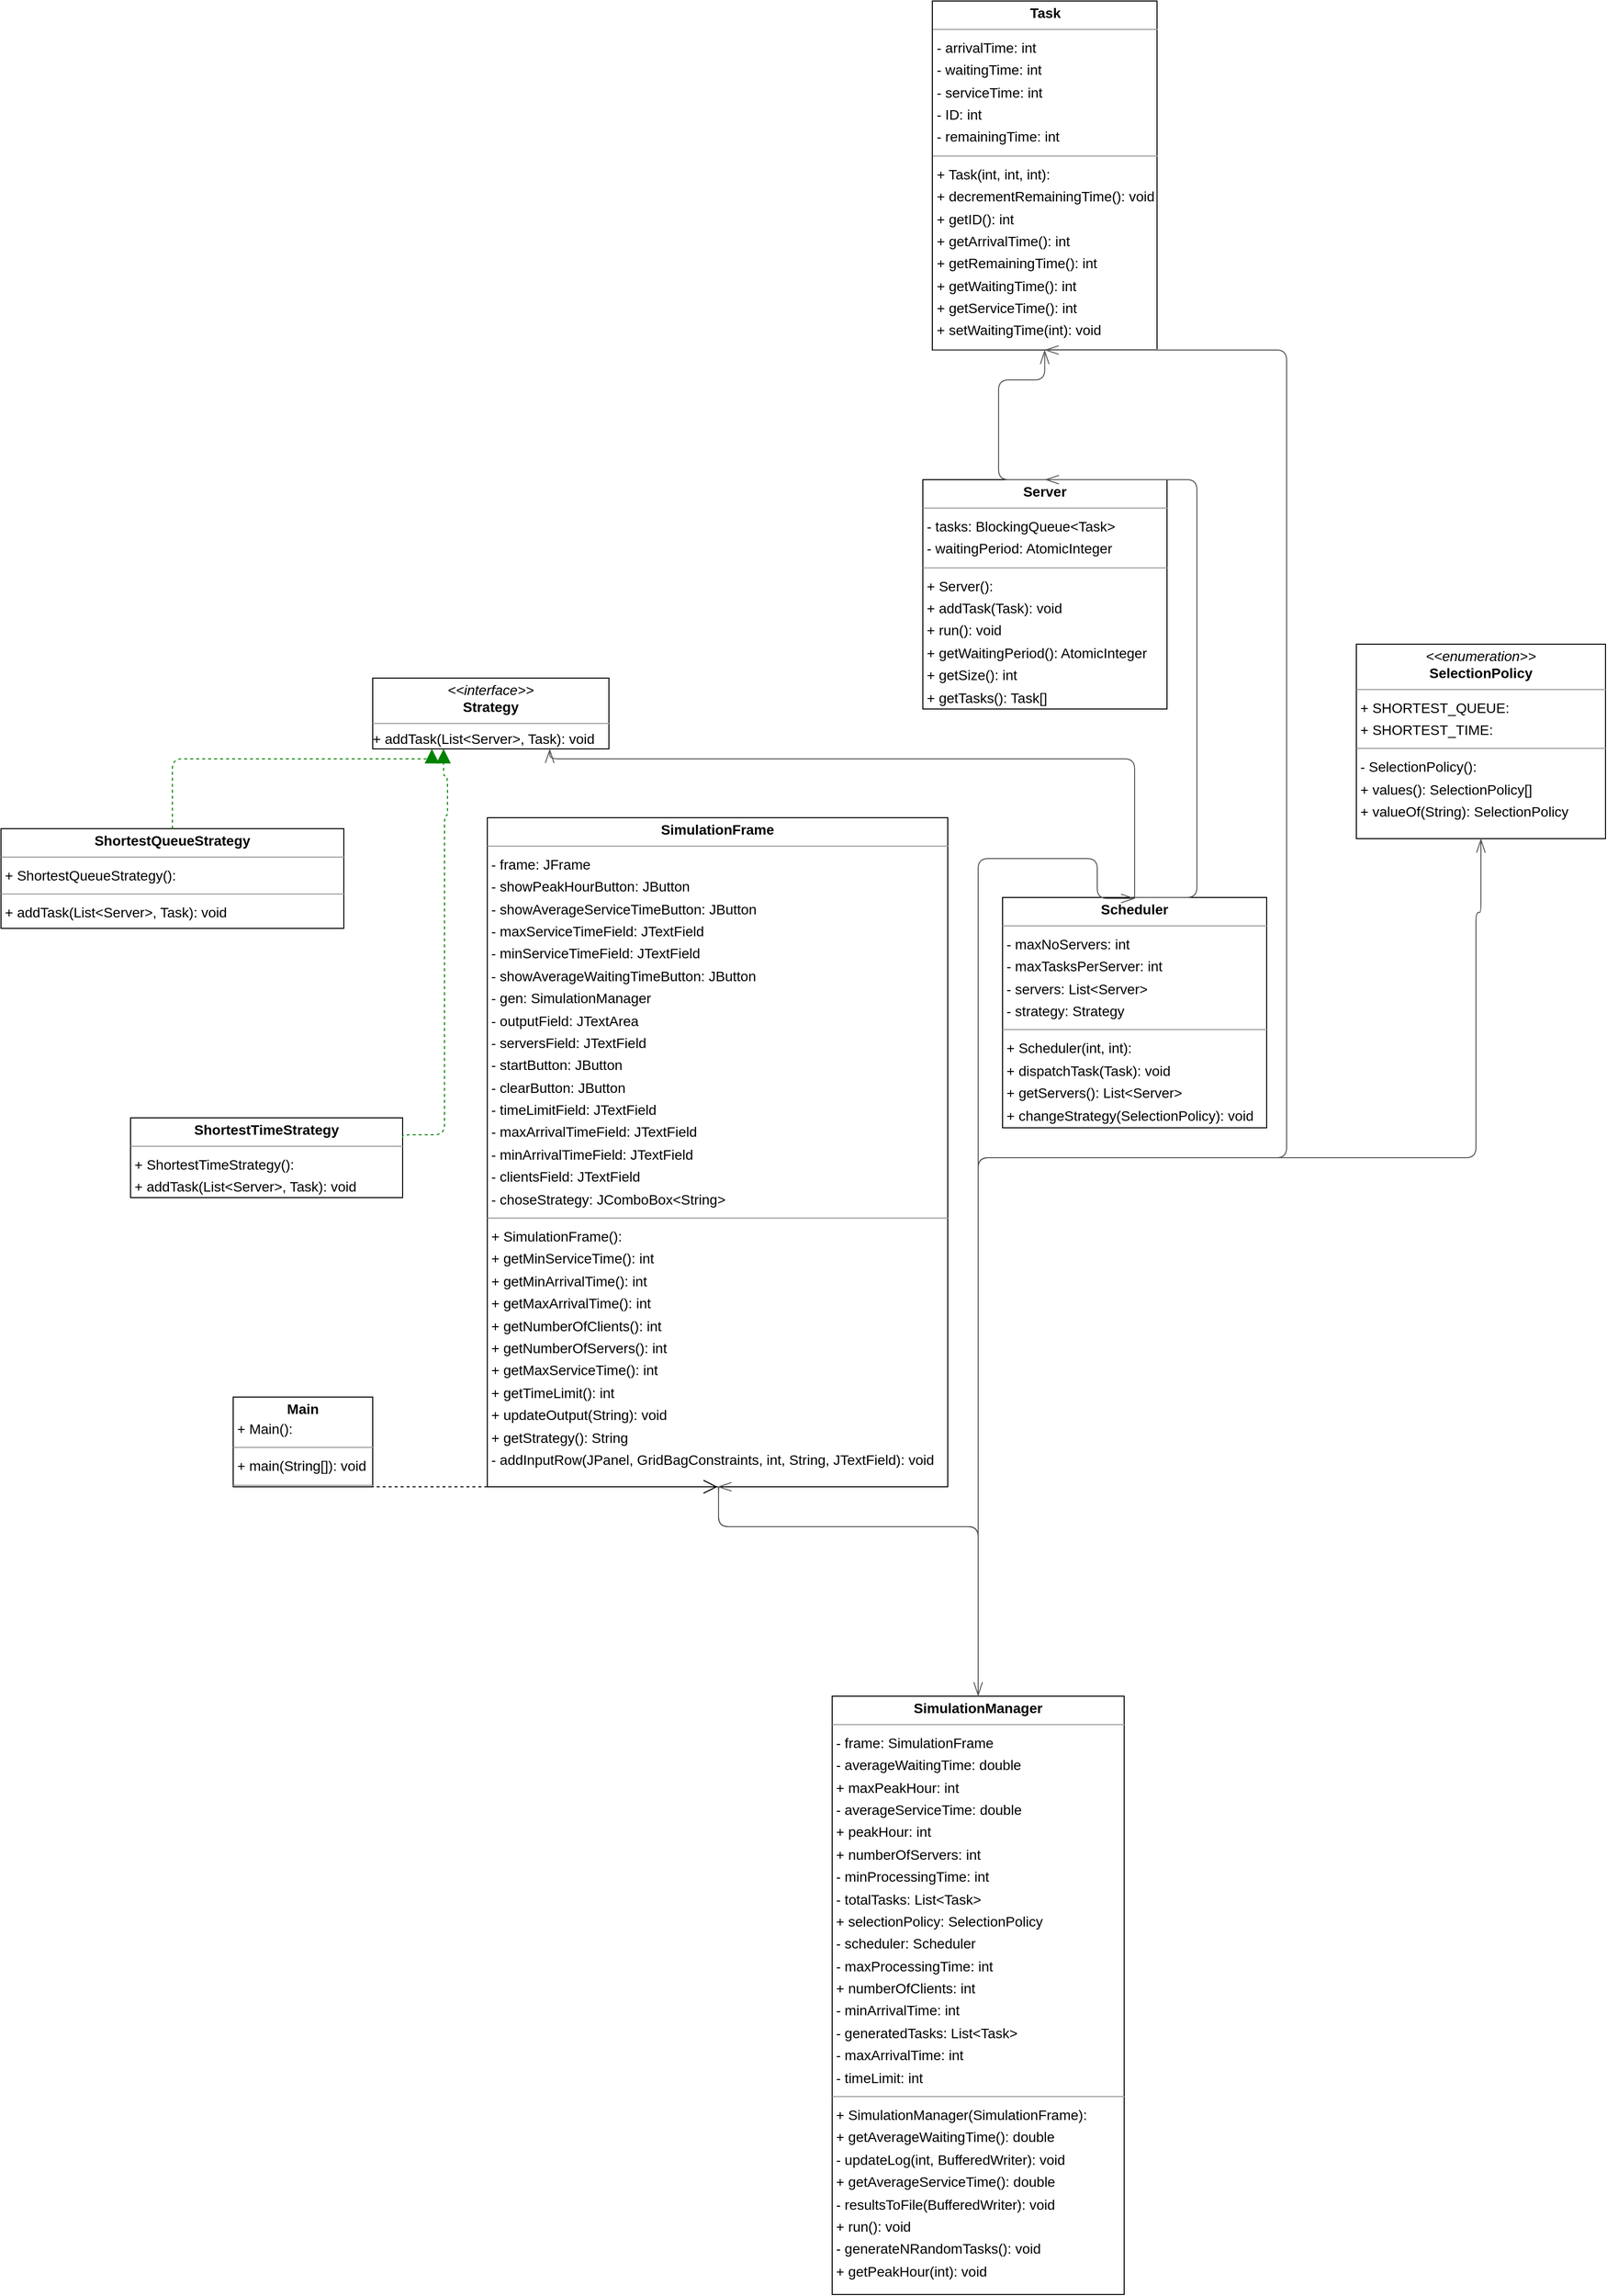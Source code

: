 <mxfile version="26.2.3">
  <diagram id="tc_qI0-hrJBfAmSqjHIg" name="Page-1">
    <mxGraphModel dx="4475" dy="2670" grid="1" gridSize="10" guides="1" tooltips="1" connect="1" arrows="1" fold="1" page="0" pageScale="1" pageWidth="827" pageHeight="1169" background="none" math="0" shadow="0">
      <root>
        <mxCell id="0" />
        <mxCell id="1" parent="0" />
        <mxCell id="node2" value="&lt;p style=&quot;margin:0px;margin-top:4px;text-align:center;&quot;&gt;&lt;b&gt;Main&lt;/b&gt;&lt;/p&gt;&lt;p style=&quot;margin: 0px 0px 0px 4px; line-height: 1.6;&quot;&gt;+ Main():&lt;/p&gt;&lt;hr size=&quot;1&quot;&gt;&lt;p style=&quot;margin: 0px 0px 0px 4px; line-height: 1.6;&quot;&gt;+ main(String[]): void&lt;/p&gt;&lt;hr size=&quot;1&quot;&gt;" style="verticalAlign=top;align=left;overflow=fill;fontSize=14;fontFamily=Helvetica;html=1;rounded=0;shadow=0;comic=0;labelBackgroundColor=none;strokeWidth=1;" parent="1" vertex="1">
          <mxGeometry x="-187" y="920" width="140" height="90" as="geometry" />
        </mxCell>
        <mxCell id="node0" value="&lt;p style=&quot;margin:0px;margin-top:4px;text-align:center;&quot;&gt;&lt;b&gt;Scheduler&lt;/b&gt;&lt;/p&gt;&lt;hr size=&quot;1&quot;&gt;&lt;p style=&quot;margin: 0px 0px 0px 4px; line-height: 1.6;&quot;&gt;- maxNoServers: int&lt;br&gt;- maxTasksPerServer: int&lt;br&gt;- servers: List&amp;lt;Server&amp;gt;&lt;br&gt;- strategy: Strategy&lt;/p&gt;&lt;hr size=&quot;1&quot;&gt;&lt;p style=&quot;margin: 0px 0px 0px 4px; line-height: 1.6;&quot;&gt;+ Scheduler(int, int):&lt;/p&gt;&lt;p style=&quot;margin: 0px 0px 0px 4px; line-height: 1.6;&quot;&gt;+ dispatchTask(Task): void&lt;br&gt;+ getServers(): List&amp;lt;Server&amp;gt;&lt;br&gt;+ changeStrategy(SelectionPolicy): void&lt;/p&gt;&lt;hr size=&quot;1&quot;&gt;" style="verticalAlign=top;align=left;overflow=fill;fontSize=14;fontFamily=Helvetica;html=1;rounded=0;shadow=0;comic=0;labelBackgroundColor=none;strokeWidth=1;" parent="1" vertex="1">
          <mxGeometry x="585" y="419" width="265" height="231" as="geometry" />
        </mxCell>
        <mxCell id="node9" value="&lt;p style=&quot;margin: 4px 0px 0px; text-align: center;&quot;&gt;&lt;i&gt;&amp;lt;&amp;lt;enumeration&amp;gt;&amp;gt;&lt;/i&gt;&lt;br&gt;&lt;b&gt;SelectionPolicy&lt;/b&gt;&lt;/p&gt;&lt;hr size=&quot;1&quot;&gt;&lt;p style=&quot;margin: 0px 0px 0px 4px; line-height: 1.6;&quot;&gt;&lt;/p&gt;&lt;p style=&quot;margin: 0px 0px 0px 4px; line-height: 1.6;&quot;&gt;+ SHORTEST_QUEUE:&lt;br&gt;+ SHORTEST_TIME:&lt;/p&gt;&lt;hr size=&quot;1&quot;&gt;&lt;p style=&quot;margin: 0px 0px 0px 4px; line-height: 1.6;&quot;&gt;- SelectionPolicy():&lt;/p&gt;&lt;p style=&quot;margin: 0px 0px 0px 4px; line-height: 1.6;&quot;&gt;+ values(): SelectionPolicy[]&lt;br&gt;+ valueOf(String): SelectionPolicy&lt;/p&gt;&lt;p style=&quot;margin:0px;margin-top:4px;text-align:center;&quot;&gt;&lt;/p&gt;" style="verticalAlign=top;align=left;overflow=fill;fontSize=14;fontFamily=Helvetica;html=1;rounded=0;shadow=0;comic=0;labelBackgroundColor=none;strokeWidth=1;" parent="1" vertex="1">
          <mxGeometry x="940" y="165" width="250" height="195" as="geometry" />
        </mxCell>
        <mxCell id="node8" value="&lt;p style=&quot;margin: 4px 0px 0px; text-align: center;&quot;&gt;&lt;b&gt;Server&lt;/b&gt;&lt;/p&gt;&lt;hr size=&quot;1&quot;&gt;&lt;p style=&quot;margin: 0px 0px 0px 4px; line-height: 1.6;&quot;&gt;&lt;/p&gt;&lt;p style=&quot;margin: 0px 0px 0px 4px; line-height: 1.6;&quot;&gt;- tasks: BlockingQueue&amp;lt;Task&amp;gt;&lt;br&gt;- waitingPeriod: AtomicInteger&lt;/p&gt;&lt;hr size=&quot;1&quot;&gt;&lt;p style=&quot;margin: 0px 0px 0px 4px; line-height: 1.6;&quot;&gt;+ Server():&lt;/p&gt;&lt;p style=&quot;margin: 0px 0px 0px 4px; line-height: 1.6;&quot;&gt;+ addTask(Task): void&lt;br&gt;+ run(): void&lt;br&gt;+ getWaitingPeriod(): AtomicInteger&lt;br&gt;+ getSize(): int&lt;br&gt;+ getTasks(): Task[]&lt;/p&gt;&lt;p style=&quot;margin:0px;margin-top:4px;text-align:center;&quot;&gt;&lt;/p&gt;" style="verticalAlign=top;align=left;overflow=fill;fontSize=14;fontFamily=Helvetica;html=1;rounded=0;shadow=0;comic=0;labelBackgroundColor=none;strokeWidth=1;" parent="1" vertex="1">
          <mxGeometry x="505" width="245" height="230" as="geometry" />
        </mxCell>
        <mxCell id="node5" value="&lt;p style=&quot;margin: 4px 0px 0px; text-align: center;&quot;&gt;&lt;b&gt;ShortestQueueStrategy&lt;/b&gt;&lt;/p&gt;&lt;hr size=&quot;1&quot;&gt;&lt;p style=&quot;margin: 0px 0px 0px 4px; line-height: 1.6;&quot;&gt;+ ShortestQueueStrategy():&lt;/p&gt;&lt;hr size=&quot;1&quot;&gt;&lt;p style=&quot;margin: 0px 0px 0px 4px; line-height: 1.6;&quot;&gt;+ addTask(List&amp;lt;Server&amp;gt;, Task): void&lt;/p&gt;&lt;p style=&quot;margin:0px;margin-top:4px;text-align:center;&quot;&gt;&lt;/p&gt;" style="verticalAlign=top;align=left;overflow=fill;fontSize=14;fontFamily=Helvetica;html=1;rounded=0;shadow=0;comic=0;labelBackgroundColor=none;strokeWidth=1;" parent="1" vertex="1">
          <mxGeometry x="-420" y="350" width="344" height="100" as="geometry" />
        </mxCell>
        <mxCell id="node6" value="&lt;p style=&quot;margin: 4px 0px 0px; text-align: center;&quot;&gt;&lt;b&gt;ShortestTimeStrategy&lt;/b&gt;&lt;/p&gt;&lt;hr size=&quot;1&quot;&gt;&lt;p style=&quot;margin: 0px 0px 0px 4px; line-height: 1.6;&quot;&gt;&lt;/p&gt;&lt;p style=&quot;margin: 0px 0px 0px 4px; line-height: 1.6;&quot;&gt;+ ShortestTimeStrategy():&lt;/p&gt;&lt;p style=&quot;margin: 0px 0px 0px 4px; line-height: 1.6;&quot;&gt;+ addTask(List&amp;lt;Server&amp;gt;, Task): void&lt;/p&gt;&lt;p style=&quot;margin:0px;margin-top:4px;text-align:center;&quot;&gt;&lt;/p&gt;" style="verticalAlign=top;align=left;overflow=fill;fontSize=14;fontFamily=Helvetica;html=1;rounded=0;shadow=0;comic=0;labelBackgroundColor=none;strokeWidth=1;" parent="1" vertex="1">
          <mxGeometry x="-290" y="640" width="273" height="80" as="geometry" />
        </mxCell>
        <mxCell id="node7" value="&lt;p style=&quot;margin: 4px 0px 0px; text-align: center;&quot;&gt;&lt;b&gt;SimulationFrame&lt;/b&gt;&lt;/p&gt;&lt;hr size=&quot;1&quot;&gt;&lt;p style=&quot;margin: 0px 0px 0px 4px; line-height: 1.6;&quot;&gt;&lt;/p&gt;&lt;p style=&quot;margin: 0px 0px 0px 4px; line-height: 1.6;&quot;&gt;- frame: JFrame&lt;br&gt;- showPeakHourButton: JButton&lt;br&gt;- showAverageServiceTimeButton: JButton&lt;br&gt;- maxServiceTimeField: JTextField&lt;br&gt;- minServiceTimeField: JTextField&lt;br&gt;- showAverageWaitingTimeButton: JButton&lt;br&gt;- gen: SimulationManager&lt;br&gt;- outputField: JTextArea&lt;br&gt;- serversField: JTextField&lt;br&gt;- startButton: JButton&lt;br&gt;- clearButton: JButton&lt;br&gt;- timeLimitField: JTextField&lt;br&gt;- maxArrivalTimeField: JTextField&lt;br&gt;- minArrivalTimeField: JTextField&lt;br&gt;- clientsField: JTextField&lt;br&gt;- choseStrategy: JComboBox&amp;lt;String&amp;gt;&lt;/p&gt;&lt;hr size=&quot;1&quot;&gt;&lt;p style=&quot;margin: 0px 0px 0px 4px; line-height: 1.6;&quot;&gt;+ SimulationFrame():&lt;/p&gt;&lt;p style=&quot;margin: 0px 0px 0px 4px; line-height: 1.6;&quot;&gt;+ getMinServiceTime(): int&lt;br&gt;+ getMinArrivalTime(): int&lt;br&gt;+ getMaxArrivalTime(): int&lt;br&gt;+ getNumberOfClients(): int&lt;br&gt;+ getNumberOfServers(): int&lt;br&gt;+ getMaxServiceTime(): int&lt;br&gt;+ getTimeLimit(): int&lt;br&gt;+ updateOutput(String): void&lt;br&gt;+ getStrategy(): String&lt;br&gt;- addInputRow(JPanel, GridBagConstraints, int, String, JTextField): void&lt;/p&gt;&lt;p style=&quot;margin:0px;margin-top:4px;text-align:center;&quot;&gt;&lt;/p&gt;" style="verticalAlign=top;align=left;overflow=fill;fontSize=14;fontFamily=Helvetica;html=1;rounded=0;shadow=0;comic=0;labelBackgroundColor=none;strokeWidth=1;" parent="1" vertex="1">
          <mxGeometry x="68" y="339" width="462" height="671" as="geometry" />
        </mxCell>
        <mxCell id="node1" value="&lt;p style=&quot;margin: 4px 0px 0px; text-align: center;&quot;&gt;&lt;b&gt;SimulationManager&lt;/b&gt;&lt;/p&gt;&lt;hr size=&quot;1&quot;&gt;&lt;p style=&quot;margin: 0px 0px 0px 4px; line-height: 1.6;&quot;&gt;&lt;/p&gt;&lt;p style=&quot;margin: 0px 0px 0px 4px; line-height: 1.6;&quot;&gt;- frame: SimulationFrame&lt;br&gt;- averageWaitingTime: double&lt;br&gt;+ maxPeakHour: int&lt;br&gt;- averageServiceTime: double&lt;br&gt;+ peakHour: int&lt;br&gt;+ numberOfServers: int&lt;br&gt;- minProcessingTime: int&lt;br&gt;- totalTasks: List&amp;lt;Task&amp;gt;&lt;br&gt;+ selectionPolicy: SelectionPolicy&lt;br&gt;- scheduler: Scheduler&lt;br&gt;- maxProcessingTime: int&lt;br&gt;+ numberOfClients: int&lt;br&gt;- minArrivalTime: int&lt;br&gt;- generatedTasks: List&amp;lt;Task&amp;gt;&lt;br&gt;- maxArrivalTime: int&lt;br&gt;- timeLimit: int&lt;/p&gt;&lt;hr size=&quot;1&quot;&gt;&lt;p style=&quot;margin: 0px 0px 0px 4px; line-height: 1.6;&quot;&gt;+ SimulationManager(SimulationFrame):&lt;/p&gt;&lt;p style=&quot;margin: 0px 0px 0px 4px; line-height: 1.6;&quot;&gt;+ getAverageWaitingTime(): double&lt;br&gt;- updateLog(int, BufferedWriter): void&lt;br&gt;+ getAverageServiceTime(): double&lt;br&gt;- resultsToFile(BufferedWriter): void&lt;br&gt;+ run(): void&lt;br&gt;- generateNRandomTasks(): void&lt;br&gt;+ getPeakHour(int): void&lt;/p&gt;&lt;p style=&quot;margin:0px;margin-top:4px;text-align:center;&quot;&gt;&lt;/p&gt;" style="verticalAlign=top;align=left;overflow=fill;fontSize=14;fontFamily=Helvetica;html=1;rounded=0;shadow=0;comic=0;labelBackgroundColor=none;strokeWidth=1;" parent="1" vertex="1">
          <mxGeometry x="414" y="1220" width="293" height="600" as="geometry" />
        </mxCell>
        <mxCell id="node4" value="&lt;p style=&quot;margin:0px;margin-top:4px;text-align:center;&quot;&gt;&lt;i&gt;&amp;lt;&amp;lt;interface&amp;gt;&amp;gt;&lt;/i&gt;&lt;br&gt;&lt;b&gt;Strategy&lt;/b&gt;&lt;/p&gt;&lt;hr size=&quot;1&quot;&gt;+ addTask(List&amp;lt;Server&amp;gt;, Task): void" style="verticalAlign=top;align=left;overflow=fill;fontSize=14;fontFamily=Helvetica;html=1;rounded=0;shadow=0;comic=0;labelBackgroundColor=none;strokeWidth=1;" parent="1" vertex="1">
          <mxGeometry x="-47" y="199" width="237" height="71" as="geometry" />
        </mxCell>
        <mxCell id="node3" value="&lt;p style=&quot;margin:0px;margin-top:4px;text-align:center;&quot;&gt;&lt;b style=&quot;background-color: transparent; color: light-dark(rgb(0, 0, 0), rgb(255, 255, 255));&quot;&gt;Task&lt;/b&gt;&lt;/p&gt;&lt;hr size=&quot;1&quot;&gt;&lt;p style=&quot;margin: 0px 0px 0px 4px; line-height: 1.6;&quot;&gt;&lt;/p&gt;&lt;p style=&quot;margin: 0px 0px 0px 4px; line-height: 1.6;&quot;&gt;- arrivalTime: int&lt;br&gt;- waitingTime: int&lt;br&gt;- serviceTime: int&lt;br&gt;- ID: int&lt;br&gt;- remainingTime: int&lt;/p&gt;&lt;hr size=&quot;1&quot;&gt;&lt;p style=&quot;margin: 0px 0px 0px 4px; line-height: 1.6;&quot;&gt;+ Task(int, int, int):&lt;/p&gt;&lt;p style=&quot;margin: 0px 0px 0px 4px; line-height: 1.6;&quot;&gt;+ decrementRemainingTime(): void&lt;br&gt;+ getID(): int&lt;br&gt;+ getArrivalTime(): int&lt;br&gt;+ getRemainingTime(): int&lt;br&gt;+ getWaitingTime(): int&lt;br&gt;+ getServiceTime(): int&lt;br&gt;+ setWaitingTime(int): void&lt;/p&gt;&lt;hr size=&quot;1&quot;&gt;" style="verticalAlign=top;align=left;overflow=fill;fontSize=14;fontFamily=Helvetica;html=1;rounded=0;shadow=0;comic=0;labelBackgroundColor=none;strokeWidth=1;" parent="1" vertex="1">
          <mxGeometry x="514.5" y="-480" width="225.5" height="350" as="geometry" />
        </mxCell>
        <mxCell id="edge5" value="" style="html=1;rounded=1;edgeStyle=orthogonalEdgeStyle;dashed=0;startArrow=diamondThinstartSize=12;endArrow=openThin;endSize=12;strokeColor=#595959;exitX=0.500;exitY=0.001;exitDx=0;exitDy=0;entryX=0.500;entryY=0.001;entryDx=0;entryDy=0;" parent="1" source="node0" target="node8" edge="1">
          <mxGeometry width="50" height="50" relative="1" as="geometry">
            <Array as="points">
              <mxPoint x="780" y="419" />
              <mxPoint x="780" />
            </Array>
          </mxGeometry>
        </mxCell>
        <mxCell id="edge6" value="" style="html=1;rounded=1;edgeStyle=orthogonalEdgeStyle;dashed=0;startArrow=diamondThinstartSize=12;endArrow=openThin;endSize=12;strokeColor=#595959;exitX=0.500;exitY=0.001;exitDx=0;exitDy=0;entryX=0.750;entryY=1.001;entryDx=0;entryDy=0;" parent="1" source="node0" target="node4" edge="1">
          <mxGeometry width="50" height="50" relative="1" as="geometry">
            <Array as="points">
              <mxPoint x="680" y="280" />
              <mxPoint x="84" y="280" />
            </Array>
          </mxGeometry>
        </mxCell>
        <mxCell id="label41" value="" style="edgeLabel;resizable=0;html=1;align=left;verticalAlign=top;strokeColor=default;" parent="edge6" vertex="1" connectable="0">
          <mxGeometry x="84" y="251" as="geometry" />
        </mxCell>
        <mxCell id="edge4" value="" style="html=1;rounded=1;edgeStyle=orthogonalEdgeStyle;dashed=0;startArrow=diamondThinstartSize=12;endArrow=openThin;endSize=12;strokeColor=#595959;exitX=0.500;exitY=0.001;exitDx=0;exitDy=0;entryX=0.500;entryY=1.001;entryDx=0;entryDy=0;" parent="1" source="node8" target="node3" edge="1">
          <mxGeometry width="50" height="50" relative="1" as="geometry">
            <Array as="points">
              <mxPoint x="581" />
              <mxPoint x="581" y="-100" />
              <mxPoint x="627" y="-100" />
            </Array>
          </mxGeometry>
        </mxCell>
        <mxCell id="edge0" value="" style="html=1;rounded=1;edgeStyle=orthogonalEdgeStyle;dashed=1;startArrow=none;endArrow=block;endSize=12;strokeColor=#008200;exitX=0.500;exitY=0.001;exitDx=0;exitDy=0;entryX=0.250;entryY=1.001;entryDx=0;entryDy=0;" parent="1" source="node5" target="node4" edge="1">
          <mxGeometry width="50" height="50" relative="1" as="geometry">
            <Array as="points">
              <mxPoint y="280" />
              <mxPoint x="-3" y="280" />
            </Array>
          </mxGeometry>
        </mxCell>
        <mxCell id="edge1" value="" style="html=1;rounded=1;edgeStyle=orthogonalEdgeStyle;dashed=1;startArrow=none;endArrow=block;endSize=12;strokeColor=#008200;exitX=1;exitY=0.25;exitDx=0;exitDy=0;entryX=0.250;entryY=1.001;entryDx=0;entryDy=0;" parent="1" source="node6" edge="1">
          <mxGeometry width="50" height="50" relative="1" as="geometry">
            <Array as="points">
              <mxPoint x="-17" y="657" />
              <mxPoint x="25" y="657" />
              <mxPoint x="25" y="337" />
              <mxPoint x="28" y="337" />
              <mxPoint x="28" y="297" />
              <mxPoint x="24" y="297" />
            </Array>
            <mxPoint x="-76" y="657" as="sourcePoint" />
            <mxPoint x="24.087" y="270" as="targetPoint" />
          </mxGeometry>
        </mxCell>
        <mxCell id="edge9" value="" style="html=1;rounded=1;edgeStyle=orthogonalEdgeStyle;dashed=0;startArrow=diamondThinstartSize=12;endArrow=openThin;endSize=12;strokeColor=#595959;exitX=0.500;exitY=1.001;exitDx=0;exitDy=0;entryX=0.500;entryY=0.001;entryDx=0;entryDy=0;" parent="1" source="node7" target="node1" edge="1">
          <mxGeometry width="50" height="50" relative="1" as="geometry">
            <Array as="points">
              <mxPoint x="300" y="1010" />
              <mxPoint x="300" y="1050" />
              <mxPoint x="561" y="1050" />
            </Array>
          </mxGeometry>
        </mxCell>
        <mxCell id="edge7" value="" style="html=1;rounded=1;edgeStyle=orthogonalEdgeStyle;dashed=0;startArrow=diamondThinstartSize=12;endArrow=openThin;endSize=12;strokeColor=#595959;exitX=0.500;exitY=0.001;exitDx=0;exitDy=0;" parent="1" source="node1" edge="1">
          <mxGeometry width="50" height="50" relative="1" as="geometry">
            <Array as="points">
              <mxPoint x="560" y="380" />
              <mxPoint x="680" y="380" />
            </Array>
            <mxPoint x="718" y="420" as="targetPoint" />
          </mxGeometry>
        </mxCell>
        <mxCell id="edge8" value="" style="html=1;rounded=1;edgeStyle=orthogonalEdgeStyle;dashed=0;startArrow=diamondThinstartSize=12;endArrow=openThin;endSize=12;strokeColor=#595959;exitX=0.500;exitY=0.001;exitDx=0;exitDy=0;entryX=0.500;entryY=1.001;entryDx=0;entryDy=0;" parent="1" source="node1" target="node9" edge="1">
          <mxGeometry width="50" height="50" relative="1" as="geometry">
            <Array as="points">
              <mxPoint x="561" y="680" />
              <mxPoint x="1060" y="680" />
              <mxPoint x="1060" y="434" />
              <mxPoint x="1065" y="434" />
            </Array>
          </mxGeometry>
        </mxCell>
        <mxCell id="edge2" value="" style="html=1;rounded=1;edgeStyle=orthogonalEdgeStyle;dashed=0;startArrow=diamondThinstartSize=12;endArrow=openThin;endSize=12;strokeColor=#595959;exitX=0.500;exitY=0.001;exitDx=0;exitDy=0;entryX=0.500;entryY=1.001;entryDx=0;entryDy=0;" parent="1" source="node1" target="node7" edge="1">
          <mxGeometry width="50" height="50" relative="1" as="geometry">
            <Array as="points">
              <mxPoint x="561" y="1050" />
              <mxPoint x="300" y="1050" />
            </Array>
          </mxGeometry>
        </mxCell>
        <mxCell id="label17" value="" style="edgeLabel;resizable=0;html=1;align=left;verticalAlign=top;strokeColor=default;" parent="edge2" vertex="1" connectable="0">
          <mxGeometry x="200" y="387" as="geometry" />
        </mxCell>
        <mxCell id="edge3" value="" style="html=1;rounded=1;edgeStyle=orthogonalEdgeStyle;dashed=0;startArrow=diamondThinstartSize=12;endArrow=openThin;endSize=12;strokeColor=#595959;exitX=0.500;exitY=0.001;exitDx=0;exitDy=0;entryX=0.500;entryY=1.001;entryDx=0;entryDy=0;" parent="1" source="node1" target="node3" edge="1">
          <mxGeometry width="50" height="50" relative="1" as="geometry">
            <Array as="points">
              <mxPoint x="561" y="680" />
              <mxPoint x="870" y="680" />
              <mxPoint x="870" y="-130" />
            </Array>
          </mxGeometry>
        </mxCell>
        <mxCell id="BQReSOZPD38zGEcT-K8B-2" value="" style="endArrow=open;endSize=12;dashed=1;html=1;rounded=0;exitX=0;exitY=1;exitDx=0;exitDy=0;entryX=0.5;entryY=1;entryDx=0;entryDy=0;" edge="1" parent="1" source="node2" target="node7">
          <mxGeometry x="-0.003" y="-39" width="160" relative="1" as="geometry">
            <mxPoint x="750" y="810" as="sourcePoint" />
            <mxPoint x="910" y="810" as="targetPoint" />
            <mxPoint as="offset" />
          </mxGeometry>
        </mxCell>
      </root>
    </mxGraphModel>
  </diagram>
</mxfile>
